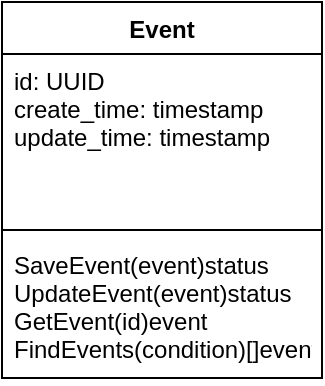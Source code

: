 <mxfile version="20.8.3" type="github">
  <diagram id="__Fv3QXLvg91oAIrcusl" name="Страница 1">
    <mxGraphModel dx="1242" dy="802" grid="1" gridSize="10" guides="1" tooltips="1" connect="1" arrows="1" fold="1" page="1" pageScale="1" pageWidth="827" pageHeight="1169" math="0" shadow="0">
      <root>
        <mxCell id="0" />
        <mxCell id="1" parent="0" />
        <mxCell id="HkMawc83CwHoPKeMZnea-1" value="Event" style="swimlane;fontStyle=1;align=center;verticalAlign=top;childLayout=stackLayout;horizontal=1;startSize=26;horizontalStack=0;resizeParent=1;resizeParentMax=0;resizeLast=0;collapsible=1;marginBottom=0;" vertex="1" parent="1">
          <mxGeometry x="50" y="60" width="160" height="188" as="geometry">
            <mxRectangle x="50" y="60" width="70" height="30" as="alternateBounds" />
          </mxGeometry>
        </mxCell>
        <mxCell id="HkMawc83CwHoPKeMZnea-2" value="id: UUID&#xa;create_time: timestamp&#xa;update_time: timestamp&#xa;" style="text;strokeColor=none;fillColor=none;align=left;verticalAlign=top;spacingLeft=4;spacingRight=4;overflow=hidden;rotatable=0;points=[[0,0.5],[1,0.5]];portConstraint=eastwest;" vertex="1" parent="HkMawc83CwHoPKeMZnea-1">
          <mxGeometry y="26" width="160" height="84" as="geometry" />
        </mxCell>
        <mxCell id="HkMawc83CwHoPKeMZnea-3" value="" style="line;strokeWidth=1;fillColor=none;align=left;verticalAlign=middle;spacingTop=-1;spacingLeft=3;spacingRight=3;rotatable=0;labelPosition=right;points=[];portConstraint=eastwest;strokeColor=inherit;" vertex="1" parent="HkMawc83CwHoPKeMZnea-1">
          <mxGeometry y="110" width="160" height="8" as="geometry" />
        </mxCell>
        <mxCell id="HkMawc83CwHoPKeMZnea-4" value="SaveEvent(event)status&#xa;UpdateEvent(event)status&#xa;GetEvent(id)event&#xa;FindEvents(condition)[]event" style="text;strokeColor=none;fillColor=none;align=left;verticalAlign=top;spacingLeft=4;spacingRight=4;overflow=hidden;rotatable=0;points=[[0,0.5],[1,0.5]];portConstraint=eastwest;" vertex="1" parent="HkMawc83CwHoPKeMZnea-1">
          <mxGeometry y="118" width="160" height="70" as="geometry" />
        </mxCell>
      </root>
    </mxGraphModel>
  </diagram>
</mxfile>
